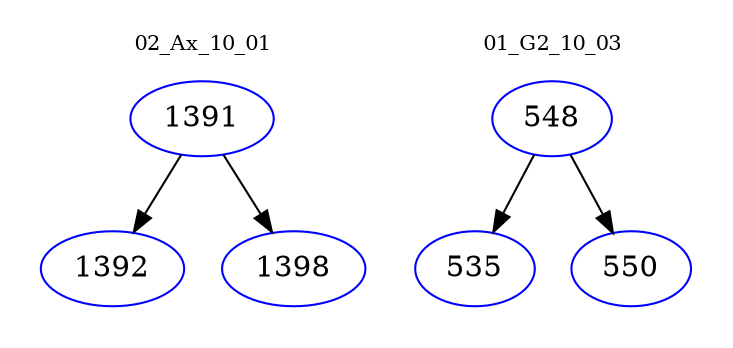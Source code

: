 digraph{
subgraph cluster_0 {
color = white
label = "02_Ax_10_01";
fontsize=10;
T0_1391 [label="1391", color="blue"]
T0_1391 -> T0_1392 [color="black"]
T0_1392 [label="1392", color="blue"]
T0_1391 -> T0_1398 [color="black"]
T0_1398 [label="1398", color="blue"]
}
subgraph cluster_1 {
color = white
label = "01_G2_10_03";
fontsize=10;
T1_548 [label="548", color="blue"]
T1_548 -> T1_535 [color="black"]
T1_535 [label="535", color="blue"]
T1_548 -> T1_550 [color="black"]
T1_550 [label="550", color="blue"]
}
}
